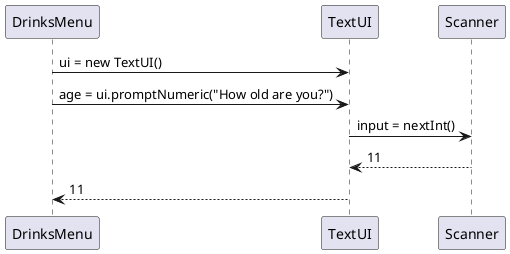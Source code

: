 @startuml
'https://plantuml.com/sequence-diagram



DrinksMenu -> TextUI: ui = new TextUI()
DrinksMenu -> TextUI: age = ui.promptNumeric("How old are you?")
TextUI -> Scanner: input = nextInt()
Scanner --> TextUI: 11
TextUI --> DrinksMenu: 11


@enduml